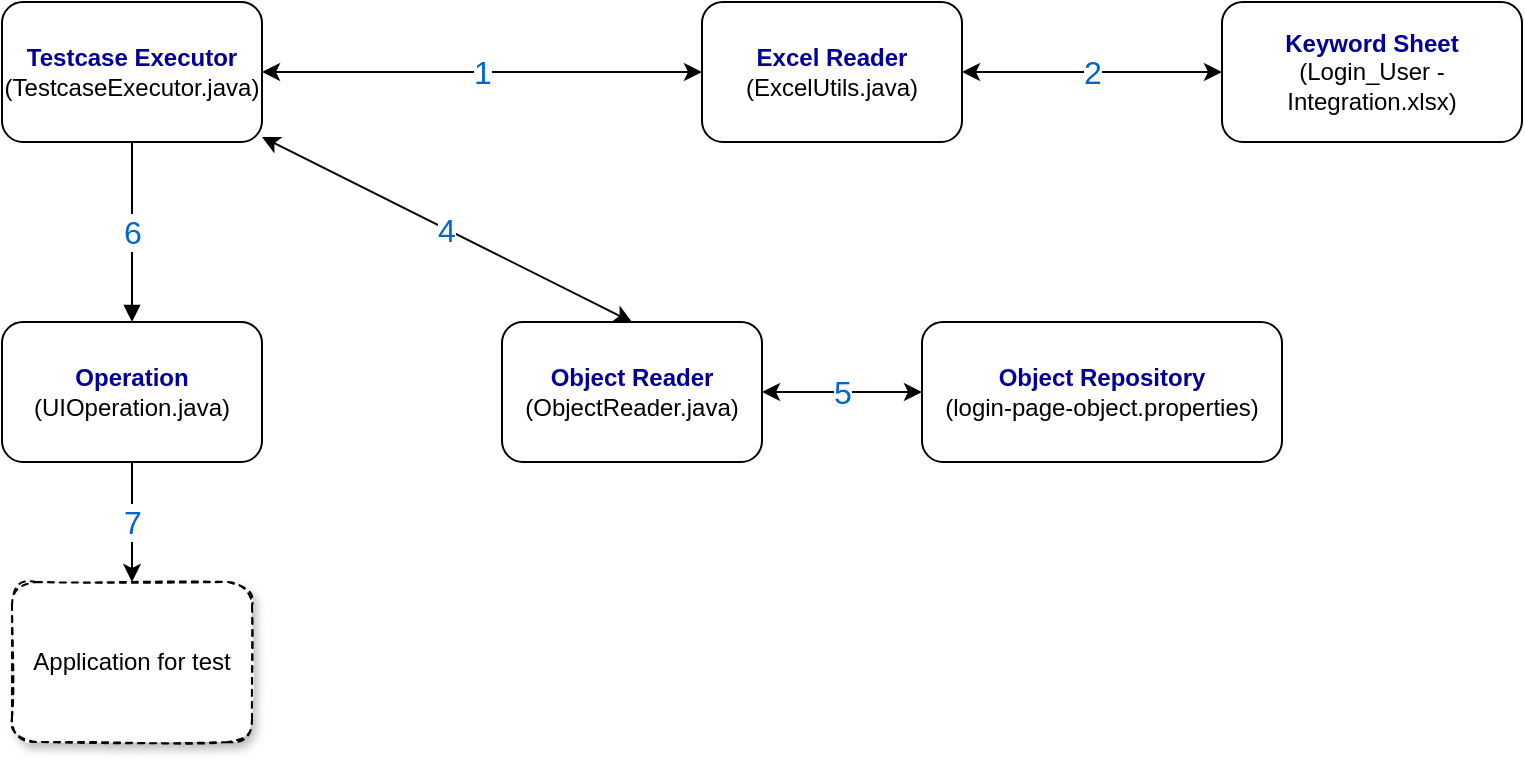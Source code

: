 <mxfile version="14.5.1" type="device"><diagram id="CbIC0Hk3f0csH33IZVF6" name="Page-1"><mxGraphModel dx="1038" dy="607" grid="1" gridSize="10" guides="1" tooltips="1" connect="1" arrows="1" fold="1" page="1" pageScale="1" pageWidth="850" pageHeight="1100" math="0" shadow="0"><root><mxCell id="0"/><mxCell id="1" parent="0"/><mxCell id="0s5jMOxjTZHCwOxm6zj8-1" value="&lt;font color=&quot;#000099&quot;&gt;&lt;b&gt;Testcase Executor&lt;/b&gt;&lt;/font&gt;&lt;br&gt;(TestcaseExecutor.java)" style="rounded=1;whiteSpace=wrap;html=1;" parent="1" vertex="1"><mxGeometry x="20" y="170" width="130" height="70" as="geometry"/></mxCell><mxCell id="0s5jMOxjTZHCwOxm6zj8-3" value="&lt;b style=&quot;color: rgb(0 , 0 , 153)&quot;&gt;Excel Reader&lt;/b&gt;&lt;br&gt;(ExcelUtils.java)" style="rounded=1;whiteSpace=wrap;html=1;" parent="1" vertex="1"><mxGeometry x="370" y="170" width="130" height="70" as="geometry"/></mxCell><mxCell id="0s5jMOxjTZHCwOxm6zj8-4" value="&lt;b style=&quot;color: rgb(0 , 0 , 153)&quot;&gt;Keyword Sheet&lt;/b&gt;&lt;br&gt;(Login_User - Integration.xlsx)" style="rounded=1;whiteSpace=wrap;html=1;" parent="1" vertex="1"><mxGeometry x="630" y="170" width="150" height="70" as="geometry"/></mxCell><mxCell id="0s5jMOxjTZHCwOxm6zj8-8" value="7" style="edgeStyle=orthogonalEdgeStyle;rounded=0;orthogonalLoop=1;jettySize=auto;html=1;exitX=0.5;exitY=1;exitDx=0;exitDy=0;fontSize=16;fontColor=#0066CC;" parent="1" source="0s5jMOxjTZHCwOxm6zj8-6" target="0s5jMOxjTZHCwOxm6zj8-7" edge="1"><mxGeometry relative="1" as="geometry"/></mxCell><mxCell id="0s5jMOxjTZHCwOxm6zj8-6" value="&lt;font color=&quot;#000099&quot; style=&quot;font-weight: bold&quot;&gt;Operation&lt;/font&gt;&lt;br&gt;(UIOperation.java)" style="rounded=1;whiteSpace=wrap;html=1;" parent="1" vertex="1"><mxGeometry x="20" y="330" width="130" height="70" as="geometry"/></mxCell><mxCell id="0s5jMOxjTZHCwOxm6zj8-7" value="Application for test" style="shape=ext;rounded=1;html=1;whiteSpace=wrap;dashed=1;shadow=1;sketch=1;glass=0;" parent="1" vertex="1"><mxGeometry x="25" y="460" width="120" height="80" as="geometry"/></mxCell><mxCell id="0s5jMOxjTZHCwOxm6zj8-9" value="6" style="endArrow=block;endFill=1;endSize=6;html=1;exitX=0.5;exitY=1;exitDx=0;exitDy=0;entryX=0.5;entryY=0;entryDx=0;entryDy=0;fontSize=16;fontColor=#0066CC;" parent="1" source="0s5jMOxjTZHCwOxm6zj8-1" target="0s5jMOxjTZHCwOxm6zj8-6" edge="1"><mxGeometry width="100" relative="1" as="geometry"><mxPoint x="300" y="390" as="sourcePoint"/><mxPoint x="400" y="390" as="targetPoint"/></mxGeometry></mxCell><mxCell id="0s5jMOxjTZHCwOxm6zj8-10" value="1" style="endArrow=classic;startArrow=classic;html=1;exitX=1;exitY=0.5;exitDx=0;exitDy=0;fontSize=16;fontColor=#0066CC;" parent="1" source="0s5jMOxjTZHCwOxm6zj8-1" target="0s5jMOxjTZHCwOxm6zj8-3" edge="1"><mxGeometry width="50" height="50" relative="1" as="geometry"><mxPoint x="390" y="410" as="sourcePoint"/><mxPoint x="250" y="205" as="targetPoint"/></mxGeometry></mxCell><mxCell id="0s5jMOxjTZHCwOxm6zj8-15" value="2" style="endArrow=classic;startArrow=classic;html=1;fontSize=16;fontColor=#0066CC;" parent="1" source="0s5jMOxjTZHCwOxm6zj8-3" target="0s5jMOxjTZHCwOxm6zj8-4" edge="1"><mxGeometry width="50" height="50" relative="1" as="geometry"><mxPoint x="730" y="320" as="sourcePoint"/><mxPoint x="780" y="270" as="targetPoint"/></mxGeometry></mxCell><mxCell id="0s5jMOxjTZHCwOxm6zj8-16" value="&lt;b style=&quot;color: rgb(0 , 0 , 153)&quot;&gt;Object Reader&lt;/b&gt;&lt;br&gt;(ObjectReader.java)" style="rounded=1;whiteSpace=wrap;html=1;" parent="1" vertex="1"><mxGeometry x="270" y="330" width="130" height="70" as="geometry"/></mxCell><mxCell id="0s5jMOxjTZHCwOxm6zj8-17" value="&lt;b style=&quot;color: rgb(0 , 0 , 153)&quot;&gt;Object Repository&lt;/b&gt;&lt;br&gt;(login-page-object.properties)" style="rounded=1;whiteSpace=wrap;html=1;" parent="1" vertex="1"><mxGeometry x="480" y="330" width="180" height="70" as="geometry"/></mxCell><mxCell id="0s5jMOxjTZHCwOxm6zj8-18" value="4" style="endArrow=classic;startArrow=classic;html=1;exitX=0.5;exitY=0;exitDx=0;exitDy=0;fontSize=16;fontColor=#0066CC;" parent="1" source="0s5jMOxjTZHCwOxm6zj8-16" target="0s5jMOxjTZHCwOxm6zj8-1" edge="1"><mxGeometry width="50" height="50" relative="1" as="geometry"><mxPoint x="270" y="440" as="sourcePoint"/><mxPoint x="315" y="240" as="targetPoint"/></mxGeometry></mxCell><mxCell id="0s5jMOxjTZHCwOxm6zj8-19" value="5" style="endArrow=classic;startArrow=classic;html=1;exitX=1;exitY=0.5;exitDx=0;exitDy=0;entryX=0;entryY=0.5;entryDx=0;entryDy=0;fontColor=#0066CC;fontSize=16;" parent="1" source="0s5jMOxjTZHCwOxm6zj8-16" target="0s5jMOxjTZHCwOxm6zj8-17" edge="1"><mxGeometry width="50" height="50" relative="1" as="geometry"><mxPoint x="580" y="540" as="sourcePoint"/><mxPoint x="630" y="490" as="targetPoint"/></mxGeometry></mxCell></root></mxGraphModel></diagram></mxfile>